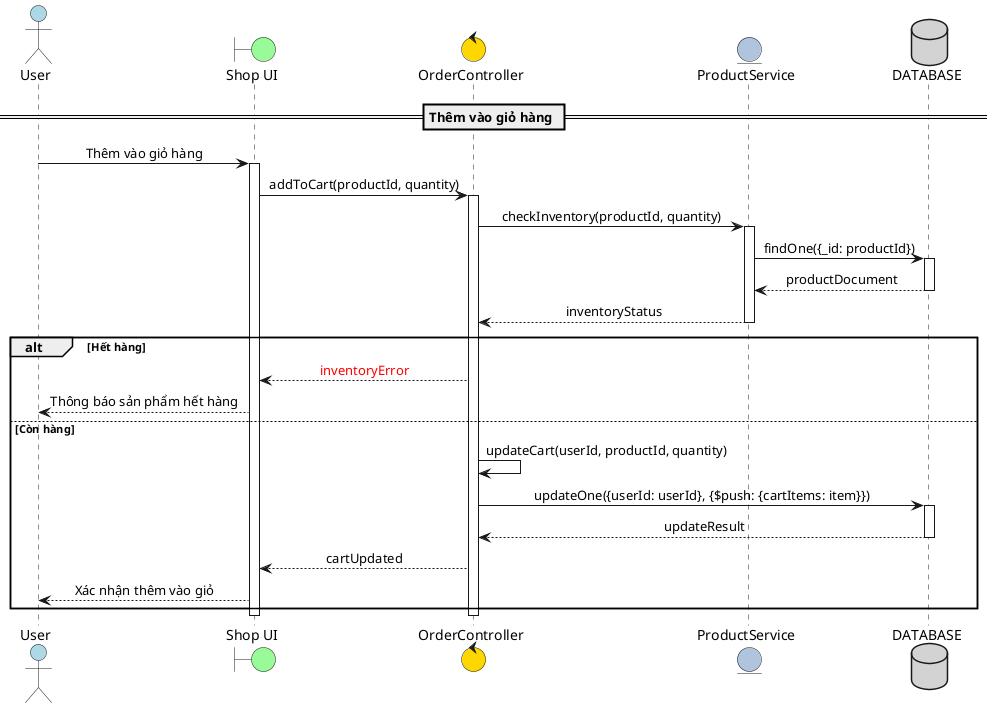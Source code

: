 @startuml Quản lý giỏ hàng
skinparam sequenceMessageAlign center
skinparam responseMessageBelowArrow true
skinparam backgroundColor #FFFFFF
skinparam transparentBackground false

actor "User" as User #lightblue
boundary "Shop UI" as UI #palegreen
control "OrderController" as OC #gold
entity "ProductService" as PS #lightsteelblue
database "DATABASE" as DB #lightgray

== Thêm vào giỏ hàng ==
User -> UI : Thêm vào giỏ hàng
activate UI
UI -> OC : addToCart(productId, quantity)
activate OC
OC -> PS : checkInventory(productId, quantity)
activate PS
PS -> DB : findOne({_id: productId})
activate DB
DB --> PS : productDocument
deactivate DB
PS --> OC : inventoryStatus
deactivate PS

alt Hết hàng
    OC --> UI : <color:red>inventoryError</color>
    UI --> User : Thông báo sản phẩm hết hàng
else Còn hàng
    OC -> OC : updateCart(userId, productId, quantity)
    OC -> DB : updateOne({userId: userId}, {$push: {cartItems: item}})
    activate DB
    DB --> OC : updateResult
    deactivate DB
    OC --> UI : cartUpdated
    UI --> User : Xác nhận thêm vào giỏ
end
deactivate OC
deactivate UI
@enduml